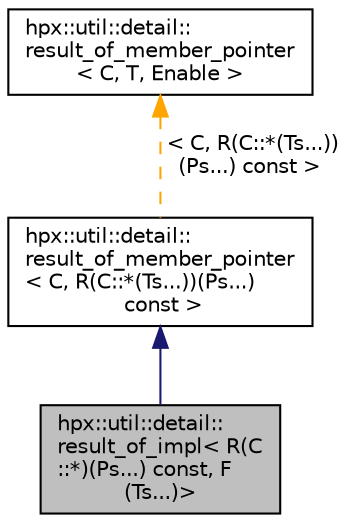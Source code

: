 digraph "hpx::util::detail::result_of_impl&lt; R(C::*)(Ps...) const, F(Ts...)&gt;"
{
  edge [fontname="Helvetica",fontsize="10",labelfontname="Helvetica",labelfontsize="10"];
  node [fontname="Helvetica",fontsize="10",shape=record];
  Node0 [label="hpx::util::detail::\lresult_of_impl\< R(C\l::*)(Ps...) const, F\l(Ts...)\>",height=0.2,width=0.4,color="black", fillcolor="grey75", style="filled", fontcolor="black"];
  Node1 -> Node0 [dir="back",color="midnightblue",fontsize="10",style="solid",fontname="Helvetica"];
  Node1 [label="hpx::util::detail::\lresult_of_member_pointer\l\< C, R(C::*(Ts...))(Ps...)\l const \>",height=0.2,width=0.4,color="black", fillcolor="white", style="filled",URL="$d0/dfc/structhpx_1_1util_1_1detail_1_1result__of__member__pointer.html"];
  Node2 -> Node1 [dir="back",color="orange",fontsize="10",style="dashed",label=" \< C, R(C::*(Ts...))\l(Ps...) const \>" ,fontname="Helvetica"];
  Node2 [label="hpx::util::detail::\lresult_of_member_pointer\l\< C, T, Enable \>",height=0.2,width=0.4,color="black", fillcolor="white", style="filled",URL="$d0/dfc/structhpx_1_1util_1_1detail_1_1result__of__member__pointer.html"];
}
